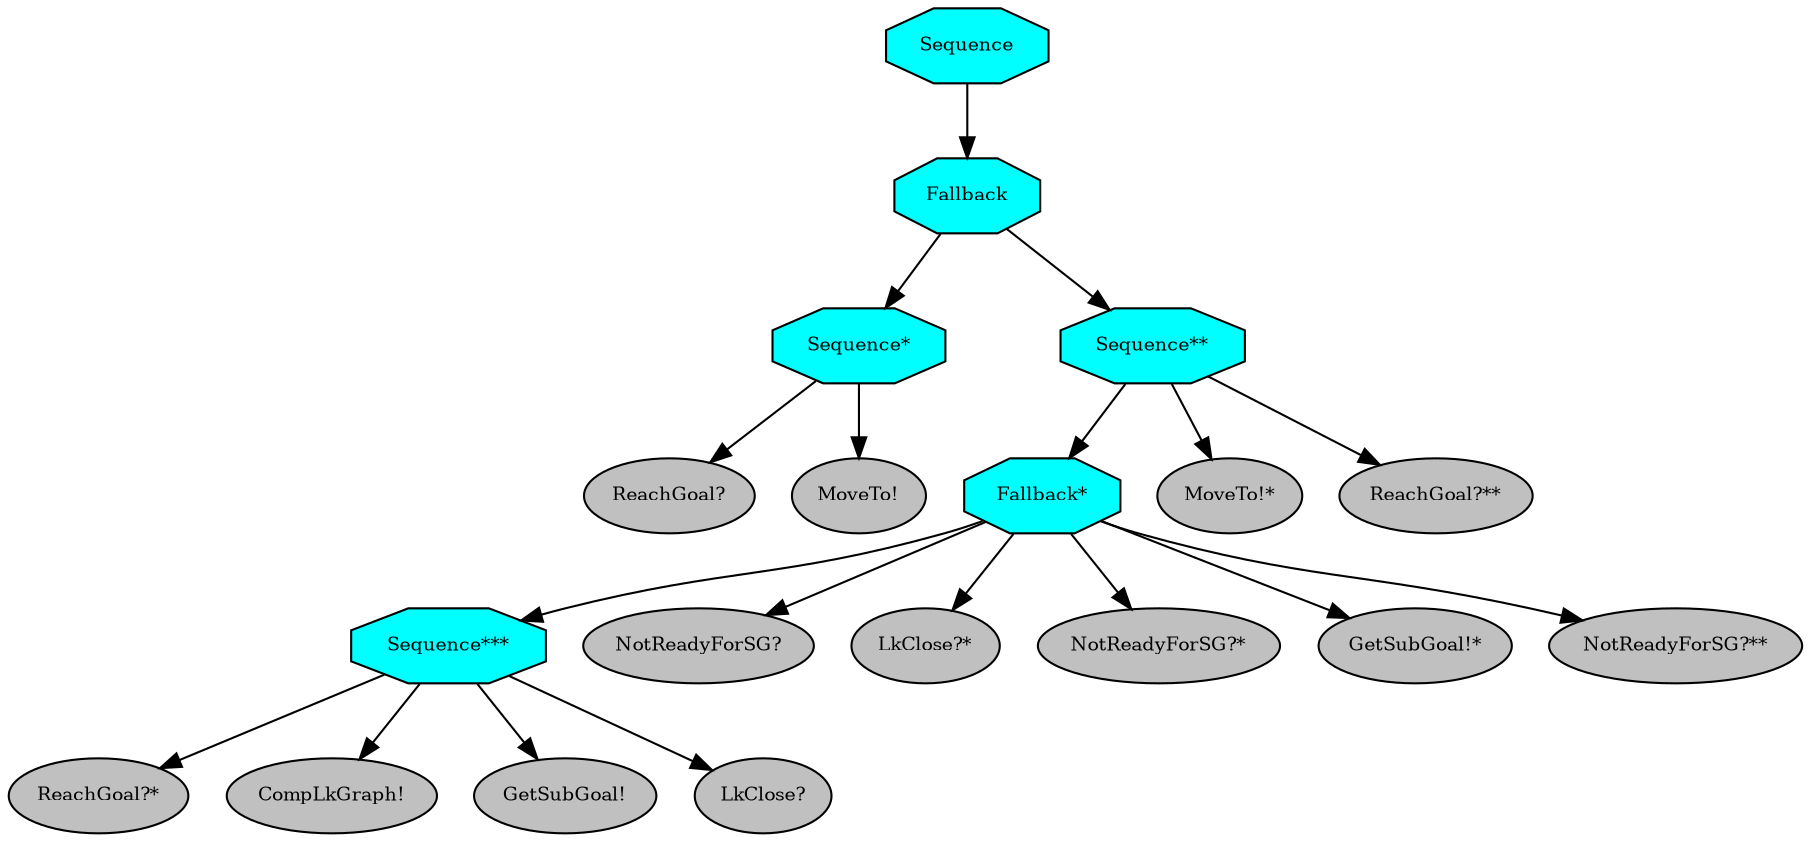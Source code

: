 digraph pastafarianism {
ordering=out;
graph [fontname="times-roman"];
node [fontname="times-roman"];
edge [fontname="times-roman"];
Sequence [fillcolor=cyan, fontcolor=black, fontsize=9, label=Sequence, shape=octagon, style=filled];
Fallback [fillcolor=cyan, fontcolor=black, fontsize=9, label=Fallback, shape=octagon, style=filled];
Sequence -> Fallback;
"Sequence*" [fillcolor=cyan, fontcolor=black, fontsize=9, label="Sequence*", shape=octagon, style=filled];
Fallback -> "Sequence*";
"ReachGoal?" [fillcolor=gray, fontcolor=black, fontsize=9, label="ReachGoal?", shape=ellipse, style=filled];
"Sequence*" -> "ReachGoal?";
"MoveTo!" [fillcolor=gray, fontcolor=black, fontsize=9, label="MoveTo!", shape=ellipse, style=filled];
"Sequence*" -> "MoveTo!";
"Sequence**" [fillcolor=cyan, fontcolor=black, fontsize=9, label="Sequence**", shape=octagon, style=filled];
Fallback -> "Sequence**";
"Fallback*" [fillcolor=cyan, fontcolor=black, fontsize=9, label="Fallback*", shape=octagon, style=filled];
"Sequence**" -> "Fallback*";
"Sequence***" [fillcolor=cyan, fontcolor=black, fontsize=9, label="Sequence***", shape=octagon, style=filled];
"Fallback*" -> "Sequence***";
"ReachGoal?*" [fillcolor=gray, fontcolor=black, fontsize=9, label="ReachGoal?*", shape=ellipse, style=filled];
"Sequence***" -> "ReachGoal?*";
"CompLkGraph!" [fillcolor=gray, fontcolor=black, fontsize=9, label="CompLkGraph!", shape=ellipse, style=filled];
"Sequence***" -> "CompLkGraph!";
"GetSubGoal!" [fillcolor=gray, fontcolor=black, fontsize=9, label="GetSubGoal!", shape=ellipse, style=filled];
"Sequence***" -> "GetSubGoal!";
"LkClose?" [fillcolor=gray, fontcolor=black, fontsize=9, label="LkClose?", shape=ellipse, style=filled];
"Sequence***" -> "LkClose?";
"NotReadyForSG?" [fillcolor=gray, fontcolor=black, fontsize=9, label="NotReadyForSG?", shape=ellipse, style=filled];
"Fallback*" -> "NotReadyForSG?";
"LkClose?*" [fillcolor=gray, fontcolor=black, fontsize=9, label="LkClose?*", shape=ellipse, style=filled];
"Fallback*" -> "LkClose?*";
"NotReadyForSG?*" [fillcolor=gray, fontcolor=black, fontsize=9, label="NotReadyForSG?*", shape=ellipse, style=filled];
"Fallback*" -> "NotReadyForSG?*";
"GetSubGoal!*" [fillcolor=gray, fontcolor=black, fontsize=9, label="GetSubGoal!*", shape=ellipse, style=filled];
"Fallback*" -> "GetSubGoal!*";
"NotReadyForSG?**" [fillcolor=gray, fontcolor=black, fontsize=9, label="NotReadyForSG?**", shape=ellipse, style=filled];
"Fallback*" -> "NotReadyForSG?**";
"MoveTo!*" [fillcolor=gray, fontcolor=black, fontsize=9, label="MoveTo!*", shape=ellipse, style=filled];
"Sequence**" -> "MoveTo!*";
"ReachGoal?**" [fillcolor=gray, fontcolor=black, fontsize=9, label="ReachGoal?**", shape=ellipse, style=filled];
"Sequence**" -> "ReachGoal?**";
}
